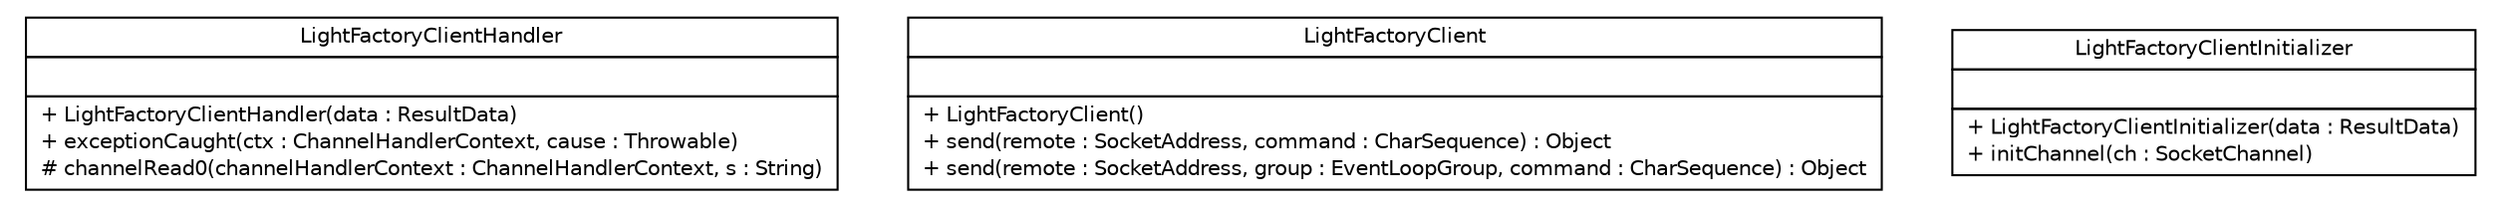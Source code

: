 #!/usr/local/bin/dot
#
# Class diagram 
# Generated by UMLGraph version R5_6 (http://www.umlgraph.org/)
#

digraph G {
	edge [fontname="Helvetica",fontsize=10,labelfontname="Helvetica",labelfontsize=10];
	node [fontname="Helvetica",fontsize=10,shape=plaintext];
	nodesep=0.25;
	ranksep=0.5;
	// com.xley.lfosc.lightfactory.client.LightFactoryClientHandler
	c172 [label=<<table title="com.xley.lfosc.lightfactory.client.LightFactoryClientHandler" border="0" cellborder="1" cellspacing="0" cellpadding="2" port="p" href="./LightFactoryClientHandler.html">
		<tr><td><table border="0" cellspacing="0" cellpadding="1">
<tr><td align="center" balign="center"> LightFactoryClientHandler </td></tr>
		</table></td></tr>
		<tr><td><table border="0" cellspacing="0" cellpadding="1">
<tr><td align="left" balign="left">  </td></tr>
		</table></td></tr>
		<tr><td><table border="0" cellspacing="0" cellpadding="1">
<tr><td align="left" balign="left"> + LightFactoryClientHandler(data : ResultData) </td></tr>
<tr><td align="left" balign="left"> + exceptionCaught(ctx : ChannelHandlerContext, cause : Throwable) </td></tr>
<tr><td align="left" balign="left"> # channelRead0(channelHandlerContext : ChannelHandlerContext, s : String) </td></tr>
		</table></td></tr>
		</table>>, URL="./LightFactoryClientHandler.html", fontname="Helvetica", fontcolor="black", fontsize=10.0];
	// com.xley.lfosc.lightfactory.client.LightFactoryClient
	c173 [label=<<table title="com.xley.lfosc.lightfactory.client.LightFactoryClient" border="0" cellborder="1" cellspacing="0" cellpadding="2" port="p" href="./LightFactoryClient.html">
		<tr><td><table border="0" cellspacing="0" cellpadding="1">
<tr><td align="center" balign="center"> LightFactoryClient </td></tr>
		</table></td></tr>
		<tr><td><table border="0" cellspacing="0" cellpadding="1">
<tr><td align="left" balign="left">  </td></tr>
		</table></td></tr>
		<tr><td><table border="0" cellspacing="0" cellpadding="1">
<tr><td align="left" balign="left"> + LightFactoryClient() </td></tr>
<tr><td align="left" balign="left"> + send(remote : SocketAddress, command : CharSequence) : Object </td></tr>
<tr><td align="left" balign="left"> + send(remote : SocketAddress, group : EventLoopGroup, command : CharSequence) : Object </td></tr>
		</table></td></tr>
		</table>>, URL="./LightFactoryClient.html", fontname="Helvetica", fontcolor="black", fontsize=10.0];
	// com.xley.lfosc.lightfactory.client.LightFactoryClientInitializer
	c174 [label=<<table title="com.xley.lfosc.lightfactory.client.LightFactoryClientInitializer" border="0" cellborder="1" cellspacing="0" cellpadding="2" port="p" href="./LightFactoryClientInitializer.html">
		<tr><td><table border="0" cellspacing="0" cellpadding="1">
<tr><td align="center" balign="center"> LightFactoryClientInitializer </td></tr>
		</table></td></tr>
		<tr><td><table border="0" cellspacing="0" cellpadding="1">
<tr><td align="left" balign="left">  </td></tr>
		</table></td></tr>
		<tr><td><table border="0" cellspacing="0" cellpadding="1">
<tr><td align="left" balign="left"> + LightFactoryClientInitializer(data : ResultData) </td></tr>
<tr><td align="left" balign="left"> + initChannel(ch : SocketChannel) </td></tr>
		</table></td></tr>
		</table>>, URL="./LightFactoryClientInitializer.html", fontname="Helvetica", fontcolor="black", fontsize=10.0];
}


